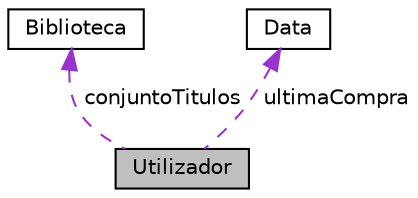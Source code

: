 digraph "Utilizador"
{
  edge [fontname="Helvetica",fontsize="10",labelfontname="Helvetica",labelfontsize="10"];
  node [fontname="Helvetica",fontsize="10",shape=record];
  Node1 [label="Utilizador",height=0.2,width=0.4,color="black", fillcolor="grey75", style="filled", fontcolor="black"];
  Node2 -> Node1 [dir="back",color="darkorchid3",fontsize="10",style="dashed",label=" conjuntoTitulos" ,fontname="Helvetica"];
  Node2 [label="Biblioteca",height=0.2,width=0.4,color="black", fillcolor="white", style="filled",URL="$class_biblioteca.html"];
  Node3 -> Node1 [dir="back",color="darkorchid3",fontsize="10",style="dashed",label=" ultimaCompra" ,fontname="Helvetica"];
  Node3 [label="Data",height=0.2,width=0.4,color="black", fillcolor="white", style="filled",URL="$class_data.html"];
}
